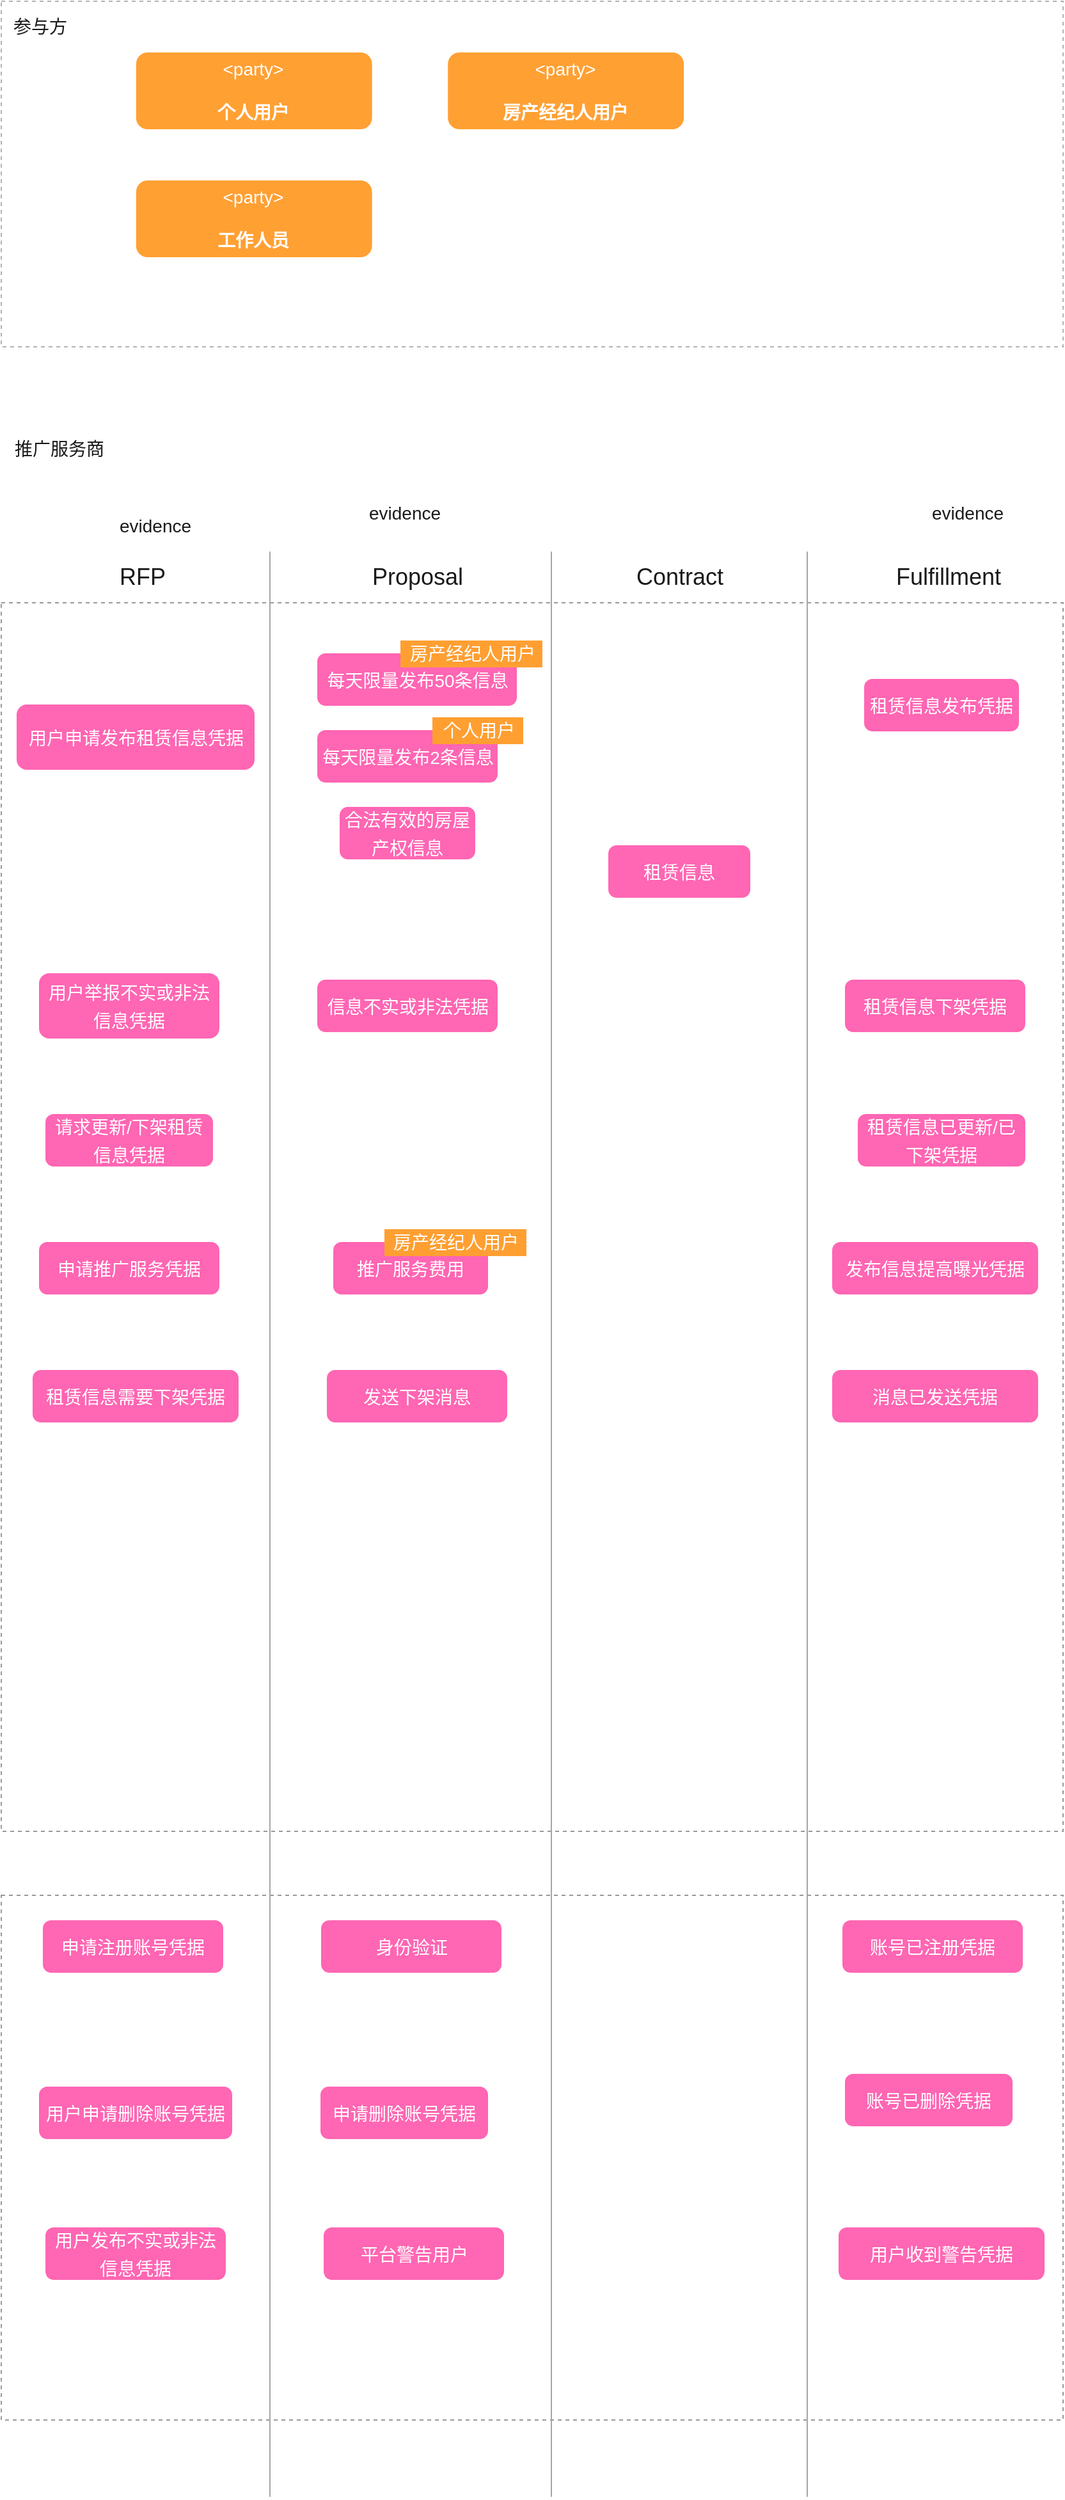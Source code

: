 <mxfile version="17.4.2" type="github">
  <diagram id="4pXQrOWJEeSuhuyzBbQL" name="Page-1">
    <mxGraphModel dx="988" dy="1749" grid="1" gridSize="10" guides="1" tooltips="1" connect="1" arrows="1" fold="1" page="1" pageScale="1" pageWidth="850" pageHeight="1100" math="0" shadow="0">
      <root>
        <mxCell id="0" />
        <mxCell id="1" parent="0" />
        <mxCell id="l0locyyftSwh_tXuukIE-61" value="" style="rounded=0;whiteSpace=wrap;html=1;dashed=1;fontSize=14;fontColor=#FFFFFF;strokeColor=#999999;fillColor=none;gradientColor=none;" vertex="1" parent="1">
          <mxGeometry x="10" y="1150" width="830" height="410" as="geometry" />
        </mxCell>
        <mxCell id="l0locyyftSwh_tXuukIE-60" value="" style="rounded=0;whiteSpace=wrap;html=1;dashed=1;fontSize=14;fontColor=#FFFFFF;strokeColor=#999999;fillColor=none;gradientColor=none;" vertex="1" parent="1">
          <mxGeometry x="10" y="140" width="830" height="960" as="geometry" />
        </mxCell>
        <mxCell id="l0locyyftSwh_tXuukIE-1" value="&lt;font style=&quot;font-size: 18px&quot;&gt;RFP&lt;/font&gt;" style="text;html=1;align=center;verticalAlign=middle;resizable=0;points=[];autosize=1;strokeColor=none;fillColor=none;fontColor=#1A1A1A;" vertex="1" parent="1">
          <mxGeometry x="95" y="110" width="50" height="20" as="geometry" />
        </mxCell>
        <mxCell id="l0locyyftSwh_tXuukIE-2" value="&lt;font style=&quot;font-size: 18px&quot;&gt;Proposal&lt;/font&gt;" style="text;html=1;align=center;verticalAlign=middle;resizable=0;points=[];autosize=1;strokeColor=none;fillColor=none;fontColor=#1A1A1A;" vertex="1" parent="1">
          <mxGeometry x="290" y="110" width="90" height="20" as="geometry" />
        </mxCell>
        <mxCell id="l0locyyftSwh_tXuukIE-3" value="&lt;font style=&quot;font-size: 18px&quot;&gt;Contract&lt;/font&gt;" style="text;html=1;align=center;verticalAlign=middle;resizable=0;points=[];autosize=1;strokeColor=none;fillColor=none;fontColor=#1A1A1A;" vertex="1" parent="1">
          <mxGeometry x="500" y="110" width="80" height="20" as="geometry" />
        </mxCell>
        <mxCell id="l0locyyftSwh_tXuukIE-4" value="&lt;font style=&quot;font-size: 18px&quot;&gt;Fulfillment&lt;/font&gt;" style="text;html=1;align=center;verticalAlign=middle;resizable=0;points=[];autosize=1;strokeColor=none;fillColor=none;fontColor=#1A1A1A;" vertex="1" parent="1">
          <mxGeometry x="700" y="110" width="100" height="20" as="geometry" />
        </mxCell>
        <mxCell id="l0locyyftSwh_tXuukIE-5" value="" style="endArrow=none;html=1;rounded=0;fontSize=18;strokeColor=#A6A6A6;" edge="1" parent="1">
          <mxGeometry width="50" height="50" relative="1" as="geometry">
            <mxPoint x="220" y="1620" as="sourcePoint" />
            <mxPoint x="220" y="100" as="targetPoint" />
          </mxGeometry>
        </mxCell>
        <mxCell id="l0locyyftSwh_tXuukIE-6" value="" style="endArrow=none;html=1;rounded=0;fontSize=18;strokeColor=#A6A6A6;" edge="1" parent="1">
          <mxGeometry width="50" height="50" relative="1" as="geometry">
            <mxPoint x="640" y="1620" as="sourcePoint" />
            <mxPoint x="640" y="100" as="targetPoint" />
          </mxGeometry>
        </mxCell>
        <mxCell id="l0locyyftSwh_tXuukIE-7" value="" style="endArrow=none;html=1;rounded=0;fontSize=18;strokeColor=#A6A6A6;" edge="1" parent="1">
          <mxGeometry width="50" height="50" relative="1" as="geometry">
            <mxPoint x="440" y="1620" as="sourcePoint" />
            <mxPoint x="440" y="100" as="targetPoint" />
          </mxGeometry>
        </mxCell>
        <mxCell id="l0locyyftSwh_tXuukIE-8" value="&lt;font style=&quot;font-size: 14px&quot; color=&quot;#ffffff&quot;&gt;租赁信息&lt;/font&gt;&lt;span style=&quot;color: rgb(255 , 255 , 255) ; font-size: 14px&quot;&gt;发布凭据&lt;/span&gt;" style="rounded=1;whiteSpace=wrap;html=1;fontSize=18;fillColor=#FF66B3;strokeColor=#FF66B3;" vertex="1" parent="1">
          <mxGeometry x="685" y="200" width="120" height="40" as="geometry" />
        </mxCell>
        <mxCell id="l0locyyftSwh_tXuukIE-10" value="&lt;font&gt;推广服务商&lt;/font&gt;" style="text;html=1;align=center;verticalAlign=middle;resizable=0;points=[];autosize=1;strokeColor=none;fillColor=none;fontSize=14;fontColor=#1A1A1A;" vertex="1" parent="1">
          <mxGeometry x="10" y="10" width="90" height="20" as="geometry" />
        </mxCell>
        <mxCell id="l0locyyftSwh_tXuukIE-11" value="evidence" style="text;html=1;align=center;verticalAlign=middle;resizable=0;points=[];autosize=1;strokeColor=none;fillColor=none;fontSize=14;fontColor=#1A1A1A;" vertex="1" parent="1">
          <mxGeometry x="95" y="70" width="70" height="20" as="geometry" />
        </mxCell>
        <mxCell id="l0locyyftSwh_tXuukIE-12" value="evidence" style="text;html=1;align=center;verticalAlign=middle;resizable=0;points=[];autosize=1;strokeColor=none;fillColor=none;fontSize=14;fontColor=#1A1A1A;" vertex="1" parent="1">
          <mxGeometry x="290" y="60" width="70" height="20" as="geometry" />
        </mxCell>
        <mxCell id="l0locyyftSwh_tXuukIE-13" value="evidence" style="text;html=1;align=center;verticalAlign=middle;resizable=0;points=[];autosize=1;strokeColor=none;fillColor=none;fontSize=14;fontColor=#1A1A1A;" vertex="1" parent="1">
          <mxGeometry x="730" y="60" width="70" height="20" as="geometry" />
        </mxCell>
        <mxCell id="l0locyyftSwh_tXuukIE-15" value="&lt;font style=&quot;font-size: 14px&quot; color=&quot;#ffffff&quot;&gt;租赁信息已更新/已下架凭据&lt;/font&gt;" style="rounded=1;whiteSpace=wrap;html=1;fontSize=18;fillColor=#FF66B3;strokeColor=#FF66B3;" vertex="1" parent="1">
          <mxGeometry x="680" y="540" width="130" height="40" as="geometry" />
        </mxCell>
        <mxCell id="l0locyyftSwh_tXuukIE-16" value="&lt;font style=&quot;font-size: 14px&quot; color=&quot;#ffffff&quot;&gt;信息不实或非法凭据&lt;/font&gt;" style="rounded=1;whiteSpace=wrap;html=1;fontSize=18;fillColor=#FF66B3;strokeColor=#FF66B3;" vertex="1" parent="1">
          <mxGeometry x="257.5" y="435" width="140" height="40" as="geometry" />
        </mxCell>
        <mxCell id="l0locyyftSwh_tXuukIE-18" value="&lt;font color=&quot;#ffffff&quot;&gt;&lt;span style=&quot;font-size: 14px&quot;&gt;申请推广服务凭据&lt;/span&gt;&lt;/font&gt;" style="rounded=1;whiteSpace=wrap;html=1;fontSize=18;fillColor=#FF66B3;strokeColor=#FF66B3;" vertex="1" parent="1">
          <mxGeometry x="40" y="640" width="140" height="40" as="geometry" />
        </mxCell>
        <mxCell id="l0locyyftSwh_tXuukIE-21" value="" style="group" vertex="1" connectable="0" parent="1">
          <mxGeometry x="10" y="-330" width="830" height="270" as="geometry" />
        </mxCell>
        <mxCell id="l0locyyftSwh_tXuukIE-19" value="" style="rounded=0;whiteSpace=wrap;html=1;fontSize=14;fontColor=#FFFFFF;strokeColor=#B3B3B3;fillColor=none;dashed=1;" vertex="1" parent="l0locyyftSwh_tXuukIE-21">
          <mxGeometry width="830" height="270" as="geometry" />
        </mxCell>
        <mxCell id="l0locyyftSwh_tXuukIE-20" value="参与方" style="text;html=1;align=center;verticalAlign=middle;resizable=0;points=[];autosize=1;strokeColor=none;fillColor=none;fontSize=14;fontColor=#1A1A1A;" vertex="1" parent="l0locyyftSwh_tXuukIE-21">
          <mxGeometry y="10" width="60" height="20" as="geometry" />
        </mxCell>
        <object label="&lt;font color=&quot;#ffffff&quot;&gt;&amp;lt;%type%&amp;gt;&lt;br&gt;&lt;br&gt;&lt;b&gt;个人用户&lt;/b&gt;&lt;br&gt;&lt;/font&gt;" placeholders="1" type="party" name="Party" id="l0locyyftSwh_tXuukIE-22">
          <mxCell style="rounded=1;whiteSpace=wrap;html=1;noLabel=0;comic=0;recursiveResize=1;fillColor=#FFA033;dashed=1;fontSize=14;fontColor=#1A1A1A;strokeColor=none;" vertex="1" parent="l0locyyftSwh_tXuukIE-21">
            <mxGeometry x="105.397" y="40" width="184.444" height="60" as="geometry" />
          </mxCell>
        </object>
        <object label="&lt;font color=&quot;#ffffff&quot;&gt;&amp;lt;%type%&amp;gt;&lt;br&gt;&lt;br&gt;&lt;b&gt;房产经纪人用户&lt;/b&gt;&lt;br&gt;&lt;/font&gt;" placeholders="1" type="party" name="Party" id="l0locyyftSwh_tXuukIE-23">
          <mxCell style="rounded=1;whiteSpace=wrap;html=1;noLabel=0;comic=0;recursiveResize=1;fillColor=#FFA033;dashed=1;fontSize=14;fontColor=#1A1A1A;strokeColor=none;" vertex="1" parent="l0locyyftSwh_tXuukIE-21">
            <mxGeometry x="349.127" y="40" width="184.444" height="60" as="geometry" />
          </mxCell>
        </object>
        <object label="&lt;font color=&quot;#ffffff&quot;&gt;&amp;lt;%type%&amp;gt;&lt;br&gt;&lt;br&gt;&lt;b&gt;工作人员&lt;/b&gt;&lt;br&gt;&lt;/font&gt;" placeholders="1" type="party" name="Party" id="l0locyyftSwh_tXuukIE-24">
          <mxCell style="rounded=1;whiteSpace=wrap;html=1;noLabel=0;comic=0;recursiveResize=1;fillColor=#FFA033;dashed=1;fontSize=14;fontColor=#1A1A1A;strokeColor=none;" vertex="1" parent="l0locyyftSwh_tXuukIE-21">
            <mxGeometry x="105.397" y="140" width="184.444" height="60" as="geometry" />
          </mxCell>
        </object>
        <mxCell id="l0locyyftSwh_tXuukIE-25" value="&lt;font style=&quot;font-size: 14px&quot; color=&quot;#ffffff&quot;&gt;用户申请删除账号凭据&lt;/font&gt;" style="rounded=1;whiteSpace=wrap;html=1;fontSize=18;fillColor=#FF66B3;strokeColor=#FF66B3;" vertex="1" parent="1">
          <mxGeometry x="40" y="1300" width="150" height="40" as="geometry" />
        </mxCell>
        <mxCell id="l0locyyftSwh_tXuukIE-26" value="&lt;font style=&quot;font-size: 14px&quot; color=&quot;#ffffff&quot;&gt;账号已删除凭据&lt;/font&gt;" style="rounded=1;whiteSpace=wrap;html=1;fontSize=18;fillColor=#FF66B3;strokeColor=#FF66B3;" vertex="1" parent="1">
          <mxGeometry x="670" y="1290" width="130" height="40" as="geometry" />
        </mxCell>
        <mxCell id="l0locyyftSwh_tXuukIE-27" value="&lt;font color=&quot;#ffffff&quot;&gt;&lt;span style=&quot;font-size: 14px&quot;&gt;发布信息提高曝光凭据&lt;/span&gt;&lt;/font&gt;" style="rounded=1;whiteSpace=wrap;html=1;fontSize=18;fillColor=#FF66B3;strokeColor=#FF66B3;" vertex="1" parent="1">
          <mxGeometry x="660" y="640" width="160" height="40" as="geometry" />
        </mxCell>
        <mxCell id="l0locyyftSwh_tXuukIE-28" value="&lt;font style=&quot;font-size: 14px&quot; color=&quot;#ffffff&quot;&gt;租赁信息下架凭据&lt;/font&gt;" style="rounded=1;whiteSpace=wrap;html=1;fontSize=18;fillColor=#FF66B3;strokeColor=#FF66B3;" vertex="1" parent="1">
          <mxGeometry x="670" y="435" width="140" height="40" as="geometry" />
        </mxCell>
        <mxCell id="l0locyyftSwh_tXuukIE-29" value="&lt;font style=&quot;font-size: 14px&quot; color=&quot;#ffffff&quot;&gt;用户举报不实或非法信息凭据&lt;/font&gt;" style="rounded=1;whiteSpace=wrap;html=1;fontSize=18;fillColor=#FF66B3;strokeColor=#FF66B3;" vertex="1" parent="1">
          <mxGeometry x="40" y="430" width="140" height="50" as="geometry" />
        </mxCell>
        <mxCell id="l0locyyftSwh_tXuukIE-30" value="&lt;font style=&quot;font-size: 14px&quot; color=&quot;#ffffff&quot;&gt;用户申请发布租赁信息凭据&lt;/font&gt;" style="rounded=1;whiteSpace=wrap;html=1;fontSize=18;fillColor=#FF66B3;strokeColor=#FF66B3;" vertex="1" parent="1">
          <mxGeometry x="22.5" y="220" width="185" height="50" as="geometry" />
        </mxCell>
        <mxCell id="l0locyyftSwh_tXuukIE-36" value="" style="group" vertex="1" connectable="0" parent="1">
          <mxGeometry x="257.5" y="230" width="160" height="50" as="geometry" />
        </mxCell>
        <mxCell id="l0locyyftSwh_tXuukIE-32" value="&lt;font color=&quot;#ffffff&quot;&gt;&lt;span style=&quot;font-size: 14px&quot;&gt;每天限量发布2条信息&lt;/span&gt;&lt;/font&gt;" style="rounded=1;whiteSpace=wrap;html=1;fontSize=18;fillColor=#FF66B3;strokeColor=#FF66B3;" vertex="1" parent="l0locyyftSwh_tXuukIE-36">
          <mxGeometry y="10" width="140" height="40" as="geometry" />
        </mxCell>
        <mxCell id="l0locyyftSwh_tXuukIE-33" value="个人用户" style="text;html=1;align=center;verticalAlign=middle;resizable=0;points=[];autosize=1;strokeColor=#ff9f32;fillColor=#ff9f32;fontSize=14;gradientColor=none;fontColor=#FFFFFF;" vertex="1" parent="l0locyyftSwh_tXuukIE-36">
          <mxGeometry x="90" width="70" height="20" as="geometry" />
        </mxCell>
        <mxCell id="l0locyyftSwh_tXuukIE-37" value="&lt;font style=&quot;font-size: 14px&quot; color=&quot;#ffffff&quot;&gt;请求更新/下架租赁信息凭据&lt;/font&gt;" style="rounded=1;whiteSpace=wrap;html=1;fontSize=18;fillColor=#FF66B3;strokeColor=#FF66B3;" vertex="1" parent="1">
          <mxGeometry x="45" y="540" width="130" height="40" as="geometry" />
        </mxCell>
        <mxCell id="l0locyyftSwh_tXuukIE-44" value="" style="group" vertex="1" connectable="0" parent="1">
          <mxGeometry x="257.5" y="170" width="175" height="50" as="geometry" />
        </mxCell>
        <mxCell id="l0locyyftSwh_tXuukIE-31" value="&lt;font color=&quot;#ffffff&quot;&gt;&lt;span style=&quot;font-size: 14px&quot;&gt;每天限量发布50条&lt;/span&gt;&lt;/font&gt;&lt;span style=&quot;color: rgb(255 , 255 , 255) ; font-size: 14px&quot;&gt;信息&lt;/span&gt;" style="rounded=1;whiteSpace=wrap;html=1;fontSize=18;fillColor=#FF66B3;strokeColor=#FF66B3;" vertex="1" parent="l0locyyftSwh_tXuukIE-44">
          <mxGeometry y="10" width="155" height="40" as="geometry" />
        </mxCell>
        <mxCell id="l0locyyftSwh_tXuukIE-34" value="房产经纪人用户" style="text;html=1;align=center;verticalAlign=middle;resizable=0;points=[];autosize=1;strokeColor=#ff9f32;fillColor=#ff9f32;fontSize=14;gradientColor=none;fontColor=#FFFFFF;" vertex="1" parent="l0locyyftSwh_tXuukIE-44">
          <mxGeometry x="65" width="110" height="20" as="geometry" />
        </mxCell>
        <mxCell id="l0locyyftSwh_tXuukIE-45" value="" style="group" vertex="1" connectable="0" parent="1">
          <mxGeometry x="270" y="630" width="150" height="50" as="geometry" />
        </mxCell>
        <mxCell id="l0locyyftSwh_tXuukIE-17" value="&lt;font color=&quot;#ffffff&quot;&gt;&lt;span style=&quot;font-size: 14px&quot;&gt;推广服务费用&lt;/span&gt;&lt;/font&gt;" style="rounded=1;whiteSpace=wrap;html=1;fontSize=18;fillColor=#FF66B3;strokeColor=#FF66B3;" vertex="1" parent="l0locyyftSwh_tXuukIE-45">
          <mxGeometry y="10" width="120" height="40" as="geometry" />
        </mxCell>
        <mxCell id="l0locyyftSwh_tXuukIE-43" value="房产经纪人用户" style="text;html=1;align=center;verticalAlign=middle;resizable=0;points=[];autosize=1;strokeColor=#ff9f32;fillColor=#ff9f32;fontSize=14;gradientColor=none;fontColor=#FFFFFF;" vertex="1" parent="l0locyyftSwh_tXuukIE-45">
          <mxGeometry x="40" width="110" height="20" as="geometry" />
        </mxCell>
        <mxCell id="l0locyyftSwh_tXuukIE-46" value="&lt;font style=&quot;font-size: 14px&quot; color=&quot;#ffffff&quot;&gt;合法有效的房屋产权信息&lt;/font&gt;" style="rounded=1;whiteSpace=wrap;html=1;fontSize=18;fillColor=#FF66B3;strokeColor=#FF66B3;" vertex="1" parent="1">
          <mxGeometry x="275" y="300" width="105" height="40" as="geometry" />
        </mxCell>
        <mxCell id="l0locyyftSwh_tXuukIE-47" value="&lt;font style=&quot;font-size: 14px&quot; color=&quot;#ffffff&quot;&gt;租赁信息&lt;br&gt;&lt;/font&gt;" style="rounded=1;whiteSpace=wrap;html=1;fontSize=18;fillColor=#FF66B3;strokeColor=#FF66B3;" vertex="1" parent="1">
          <mxGeometry x="485" y="330" width="110" height="40" as="geometry" />
        </mxCell>
        <mxCell id="l0locyyftSwh_tXuukIE-62" value="&lt;font color=&quot;#ffffff&quot;&gt;&lt;span style=&quot;font-size: 14px&quot;&gt;租赁信息需要下架凭据&lt;/span&gt;&lt;/font&gt;" style="rounded=1;whiteSpace=wrap;html=1;fontSize=18;fillColor=#FF66B3;strokeColor=#FF66B3;" vertex="1" parent="1">
          <mxGeometry x="35" y="740" width="160" height="40" as="geometry" />
        </mxCell>
        <mxCell id="l0locyyftSwh_tXuukIE-63" value="&lt;font color=&quot;#ffffff&quot;&gt;&lt;span style=&quot;font-size: 14px&quot;&gt;用户发布不实或非法信息凭据&lt;/span&gt;&lt;/font&gt;" style="rounded=1;whiteSpace=wrap;html=1;fontSize=18;fillColor=#FF66B3;strokeColor=#FF66B3;" vertex="1" parent="1">
          <mxGeometry x="45" y="1410" width="140" height="40" as="geometry" />
        </mxCell>
        <mxCell id="l0locyyftSwh_tXuukIE-64" value="&lt;font color=&quot;#ffffff&quot;&gt;&lt;span style=&quot;font-size: 14px&quot;&gt;消息已发送凭据&lt;/span&gt;&lt;/font&gt;" style="rounded=1;whiteSpace=wrap;html=1;fontSize=18;fillColor=#FF66B3;strokeColor=#FF66B3;" vertex="1" parent="1">
          <mxGeometry x="660" y="740" width="160" height="40" as="geometry" />
        </mxCell>
        <mxCell id="l0locyyftSwh_tXuukIE-65" value="&lt;font style=&quot;font-size: 14px&quot; color=&quot;#ffffff&quot;&gt;发送下架消息&lt;/font&gt;" style="rounded=1;whiteSpace=wrap;html=1;fontSize=18;fillColor=#FF66B3;strokeColor=#FF66B3;" vertex="1" parent="1">
          <mxGeometry x="265" y="740" width="140" height="40" as="geometry" />
        </mxCell>
        <mxCell id="l0locyyftSwh_tXuukIE-66" value="&lt;font style=&quot;font-size: 14px&quot; color=&quot;#ffffff&quot;&gt;平台警告用户&lt;/font&gt;" style="rounded=1;whiteSpace=wrap;html=1;fontSize=18;fillColor=#FF66B3;strokeColor=#FF66B3;" vertex="1" parent="1">
          <mxGeometry x="262.5" y="1410" width="140" height="40" as="geometry" />
        </mxCell>
        <mxCell id="l0locyyftSwh_tXuukIE-68" value="&lt;font color=&quot;#ffffff&quot;&gt;&lt;span style=&quot;font-size: 14px&quot;&gt;用户收到警告凭据&lt;/span&gt;&lt;/font&gt;" style="rounded=1;whiteSpace=wrap;html=1;fontSize=18;fillColor=#FF66B3;strokeColor=#FF66B3;" vertex="1" parent="1">
          <mxGeometry x="665" y="1410" width="160" height="40" as="geometry" />
        </mxCell>
        <mxCell id="l0locyyftSwh_tXuukIE-69" value="&lt;font style=&quot;font-size: 14px&quot; color=&quot;#ffffff&quot;&gt;申请删除账号凭据&lt;/font&gt;" style="rounded=1;whiteSpace=wrap;html=1;fontSize=18;fillColor=#FF66B3;strokeColor=#FF66B3;" vertex="1" parent="1">
          <mxGeometry x="260" y="1300" width="130" height="40" as="geometry" />
        </mxCell>
        <mxCell id="l0locyyftSwh_tXuukIE-70" value="&lt;font color=&quot;#ffffff&quot;&gt;&lt;span style=&quot;font-size: 14px&quot;&gt;申请注册账号凭据&lt;/span&gt;&lt;/font&gt;" style="rounded=1;whiteSpace=wrap;html=1;fontSize=18;fillColor=#FF66B3;strokeColor=#FF66B3;" vertex="1" parent="1">
          <mxGeometry x="43" y="1170" width="140" height="40" as="geometry" />
        </mxCell>
        <mxCell id="l0locyyftSwh_tXuukIE-71" value="&lt;font style=&quot;font-size: 14px&quot; color=&quot;#ffffff&quot;&gt;身份验证&lt;/font&gt;" style="rounded=1;whiteSpace=wrap;html=1;fontSize=18;fillColor=#FF66B3;strokeColor=#FF66B3;" vertex="1" parent="1">
          <mxGeometry x="260.5" y="1170" width="140" height="40" as="geometry" />
        </mxCell>
        <mxCell id="l0locyyftSwh_tXuukIE-72" value="&lt;font style=&quot;font-size: 14px&quot; color=&quot;#ffffff&quot;&gt;账号已注册凭据&lt;/font&gt;" style="rounded=1;whiteSpace=wrap;html=1;fontSize=18;fillColor=#FF66B3;strokeColor=#FF66B3;" vertex="1" parent="1">
          <mxGeometry x="668" y="1170" width="140" height="40" as="geometry" />
        </mxCell>
      </root>
    </mxGraphModel>
  </diagram>
</mxfile>
